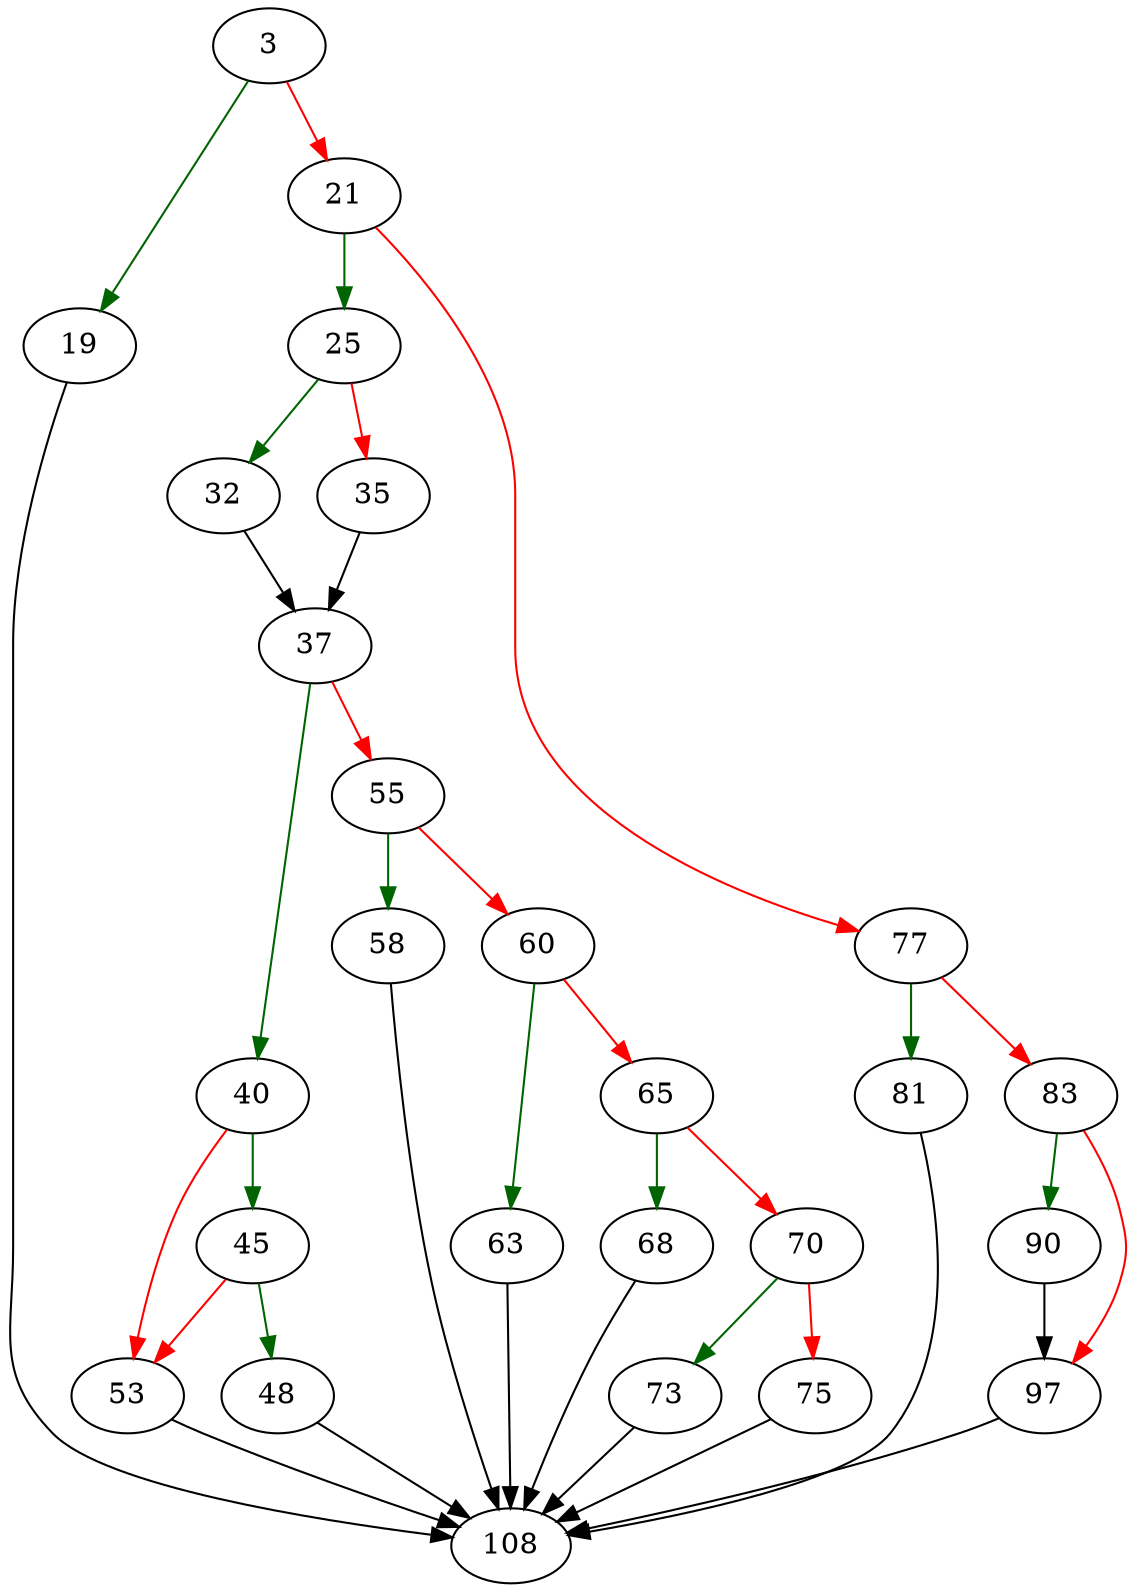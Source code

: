strict digraph "sqlite3VdbeSerialType" {
	// Node definitions.
	3 [entry=true];
	19;
	21;
	108;
	25;
	77;
	32;
	35;
	37;
	40;
	55;
	45;
	53;
	48;
	58;
	60;
	63;
	65;
	68;
	70;
	73;
	75;
	81;
	83;
	90;
	97;

	// Edge definitions.
	3 -> 19 [
		color=darkgreen
		cond=true
	];
	3 -> 21 [
		color=red
		cond=false
	];
	19 -> 108;
	21 -> 25 [
		color=darkgreen
		cond=true
	];
	21 -> 77 [
		color=red
		cond=false
	];
	25 -> 32 [
		color=darkgreen
		cond=true
	];
	25 -> 35 [
		color=red
		cond=false
	];
	77 -> 81 [
		color=darkgreen
		cond=true
	];
	77 -> 83 [
		color=red
		cond=false
	];
	32 -> 37;
	35 -> 37;
	37 -> 40 [
		color=darkgreen
		cond=true
	];
	37 -> 55 [
		color=red
		cond=false
	];
	40 -> 45 [
		color=darkgreen
		cond=true
	];
	40 -> 53 [
		color=red
		cond=false
	];
	55 -> 58 [
		color=darkgreen
		cond=true
	];
	55 -> 60 [
		color=red
		cond=false
	];
	45 -> 53 [
		color=red
		cond=false
	];
	45 -> 48 [
		color=darkgreen
		cond=true
	];
	53 -> 108;
	48 -> 108;
	58 -> 108;
	60 -> 63 [
		color=darkgreen
		cond=true
	];
	60 -> 65 [
		color=red
		cond=false
	];
	63 -> 108;
	65 -> 68 [
		color=darkgreen
		cond=true
	];
	65 -> 70 [
		color=red
		cond=false
	];
	68 -> 108;
	70 -> 73 [
		color=darkgreen
		cond=true
	];
	70 -> 75 [
		color=red
		cond=false
	];
	73 -> 108;
	75 -> 108;
	81 -> 108;
	83 -> 90 [
		color=darkgreen
		cond=true
	];
	83 -> 97 [
		color=red
		cond=false
	];
	90 -> 97;
	97 -> 108;
}